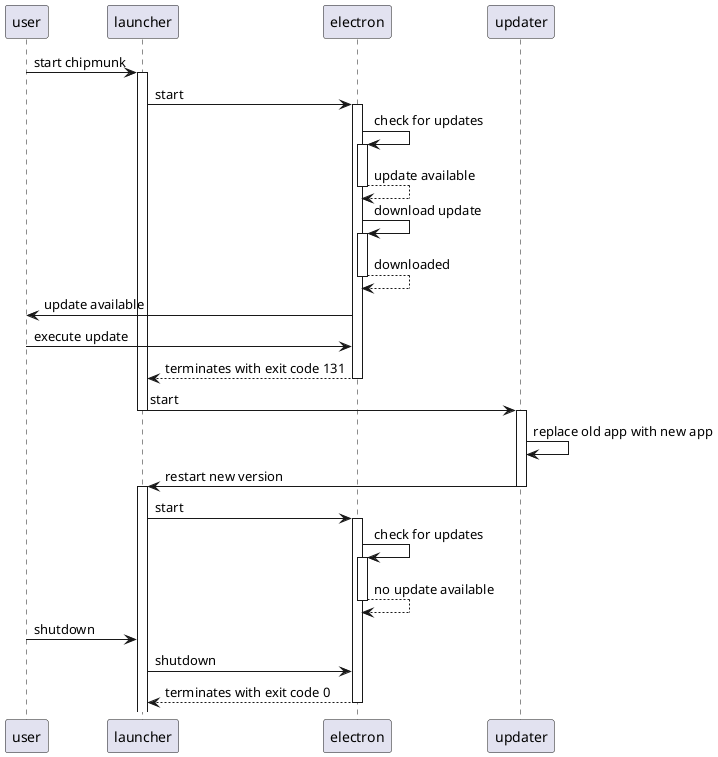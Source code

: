 @startuml Chipmunk Update Process

user -> launcher: start chipmunk
activate launcher
launcher -> electron: start
activate electron

electron -> electron: check for updates
activate electron
return update available

electron -> electron: download update
activate electron
return downloaded

electron -> user: update available
user -> electron: execute update
return terminates with exit code 131

launcher -> updater: start
deactivate launcher
activate updater

updater -> updater: replace old app with new app
updater -> launcher: restart new version
deactivate updater
activate launcher
launcher -> electron: start
activate electron

electron -> electron: check for updates
activate electron
return no update available

user -> launcher: shutdown
launcher -> electron: shutdown
return terminates with exit code 0

@endum


'// app.exe == electron APPLICATION
'// chipmunk.exe == launcher
'// launcher start electron
'// electron checks for updates
'// if update
'    // electron will download updated release
'    // if user triggers update
'        // copy old version of updater
'        // electron will shutdown and send 131 to launcher
'        // launcher will check for the updater app
'        // launcher will start updater with path to old and new version of application
'        // launcher will terminate
'    // end
'// else
'    // launcher will terminate
'// end
'
'
'// updater
'// remove old electron app and old launcher from application dir
'// unpack new version into application dir

